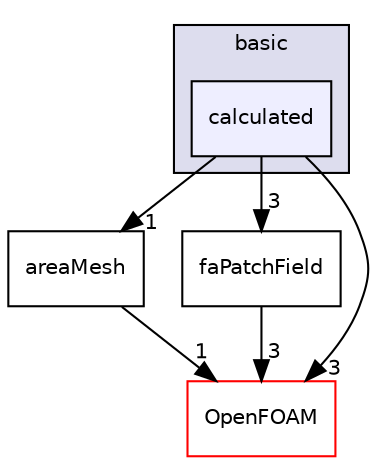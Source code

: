 digraph "src/finiteArea/fields/faPatchFields/basic/calculated" {
  bgcolor=transparent;
  compound=true
  node [ fontsize="10", fontname="Helvetica"];
  edge [ labelfontsize="10", labelfontname="Helvetica"];
  subgraph clusterdir_a3ace091d9f29f1a163e7ddba3bdb43a {
    graph [ bgcolor="#ddddee", pencolor="black", label="basic" fontname="Helvetica", fontsize="10", URL="dir_a3ace091d9f29f1a163e7ddba3bdb43a.html"]
  dir_638bb4f0be89767a01988d22ec4c2345 [shape=box, label="calculated", style="filled", fillcolor="#eeeeff", pencolor="black", URL="dir_638bb4f0be89767a01988d22ec4c2345.html"];
  }
  dir_aa4bce7a1abbd72ee1f4d02ddf362a3b [shape=box label="areaMesh" URL="dir_aa4bce7a1abbd72ee1f4d02ddf362a3b.html"];
  dir_45bb735b99283f509e93082dc5349c43 [shape=box label="faPatchField" URL="dir_45bb735b99283f509e93082dc5349c43.html"];
  dir_c5473ff19b20e6ec4dfe5c310b3778a8 [shape=box label="OpenFOAM" color="red" URL="dir_c5473ff19b20e6ec4dfe5c310b3778a8.html"];
  dir_aa4bce7a1abbd72ee1f4d02ddf362a3b->dir_c5473ff19b20e6ec4dfe5c310b3778a8 [headlabel="1", labeldistance=1.5 headhref="dir_000714_002151.html"];
  dir_638bb4f0be89767a01988d22ec4c2345->dir_aa4bce7a1abbd72ee1f4d02ddf362a3b [headlabel="1", labeldistance=1.5 headhref="dir_000752_000714.html"];
  dir_638bb4f0be89767a01988d22ec4c2345->dir_45bb735b99283f509e93082dc5349c43 [headlabel="3", labeldistance=1.5 headhref="dir_000752_000771.html"];
  dir_638bb4f0be89767a01988d22ec4c2345->dir_c5473ff19b20e6ec4dfe5c310b3778a8 [headlabel="3", labeldistance=1.5 headhref="dir_000752_002151.html"];
  dir_45bb735b99283f509e93082dc5349c43->dir_c5473ff19b20e6ec4dfe5c310b3778a8 [headlabel="3", labeldistance=1.5 headhref="dir_000771_002151.html"];
}
